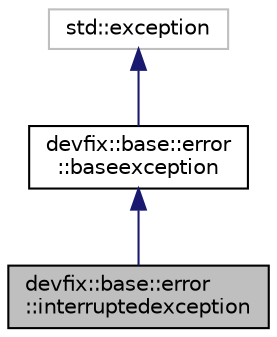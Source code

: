 digraph "devfix::base::error::interruptedexception"
{
  edge [fontname="Helvetica",fontsize="10",labelfontname="Helvetica",labelfontsize="10"];
  node [fontname="Helvetica",fontsize="10",shape=record];
  Node0 [label="devfix::base::error\l::interruptedexception",height=0.2,width=0.4,color="black", fillcolor="grey75", style="filled", fontcolor="black"];
  Node1 -> Node0 [dir="back",color="midnightblue",fontsize="10",style="solid"];
  Node1 [label="devfix::base::error\l::baseexception",height=0.2,width=0.4,color="black", fillcolor="white", style="filled",URL="$structdevfix_1_1base_1_1error_1_1baseexception.html",tooltip="Abstract error base class. "];
  Node2 -> Node1 [dir="back",color="midnightblue",fontsize="10",style="solid"];
  Node2 [label="std::exception",height=0.2,width=0.4,color="grey75", fillcolor="white", style="filled"];
}
